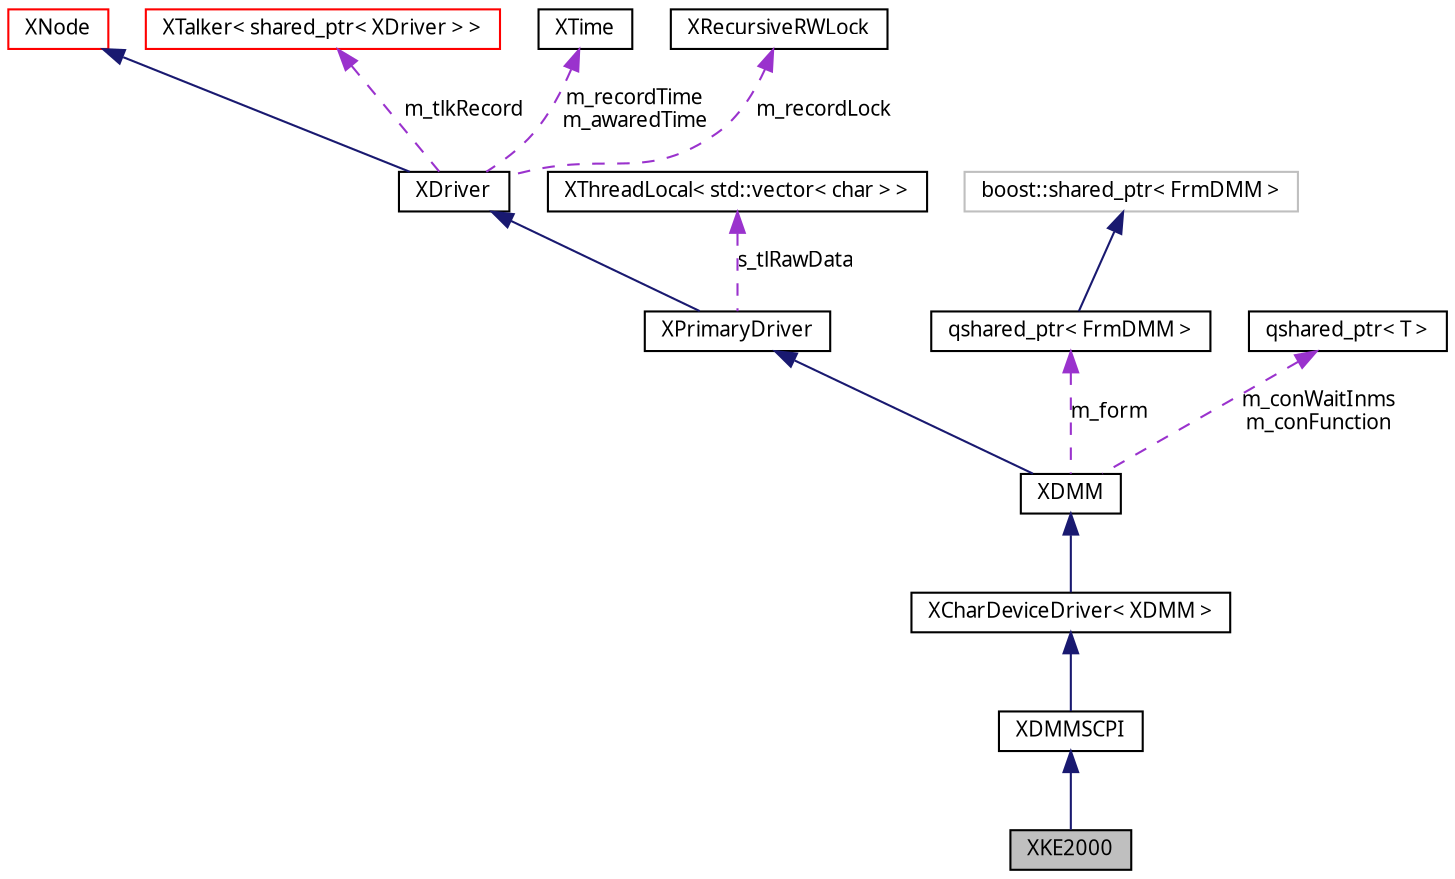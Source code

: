 digraph G
{
  edge [fontname="FreeSans.ttf",fontsize=10,labelfontname="FreeSans.ttf",labelfontsize=10];
  node [fontname="FreeSans.ttf",fontsize=10,shape=record];
  Node1 [label="XKE2000",height=0.2,width=0.4,color="black", fillcolor="grey75", style="filled" fontcolor="black"];
  Node2 -> Node1 [dir=back,color="midnightblue",fontsize=10,style="solid",fontname="FreeSans.ttf"];
  Node2 [label="XDMMSCPI",height=0.2,width=0.4,color="black", fillcolor="white", style="filled",URL="$class_x_d_m_m_s_c_p_i.html"];
  Node3 -> Node2 [dir=back,color="midnightblue",fontsize=10,style="solid",fontname="FreeSans.ttf"];
  Node3 [label="XCharDeviceDriver\< XDMM \>",height=0.2,width=0.4,color="black", fillcolor="white", style="filled",URL="$class_x_char_device_driver.html"];
  Node4 -> Node3 [dir=back,color="midnightblue",fontsize=10,style="solid",fontname="FreeSans.ttf"];
  Node4 [label="XDMM",height=0.2,width=0.4,color="black", fillcolor="white", style="filled",URL="$class_x_d_m_m.html"];
  Node5 -> Node4 [dir=back,color="midnightblue",fontsize=10,style="solid",fontname="FreeSans.ttf"];
  Node5 [label="XPrimaryDriver",height=0.2,width=0.4,color="black", fillcolor="white", style="filled",URL="$class_x_primary_driver.html"];
  Node6 -> Node5 [dir=back,color="midnightblue",fontsize=10,style="solid",fontname="FreeSans.ttf"];
  Node6 [label="XDriver",height=0.2,width=0.4,color="black", fillcolor="white", style="filled",URL="$class_x_driver.html"];
  Node7 -> Node6 [dir=back,color="midnightblue",fontsize=10,style="solid",fontname="FreeSans.ttf"];
  Node7 [label="XNode",height=0.2,width=0.4,color="red", fillcolor="white", style="filled",URL="$class_x_node.html"];
  Node8 -> Node6 [dir=back,color="darkorchid3",fontsize=10,style="dashed",label="m_tlkRecord",fontname="FreeSans.ttf"];
  Node8 [label="XTalker\< shared_ptr\< XDriver \> \>",height=0.2,width=0.4,color="red", fillcolor="white", style="filled",URL="$class_x_talker.html"];
  Node9 -> Node6 [dir=back,color="darkorchid3",fontsize=10,style="dashed",label="m_recordTime\nm_awaredTime",fontname="FreeSans.ttf"];
  Node9 [label="XTime",height=0.2,width=0.4,color="black", fillcolor="white", style="filled",URL="$class_x_time.html"];
  Node10 -> Node6 [dir=back,color="darkorchid3",fontsize=10,style="dashed",label="m_recordLock",fontname="FreeSans.ttf"];
  Node10 [label="XRecursiveRWLock",height=0.2,width=0.4,color="black", fillcolor="white", style="filled",URL="$class_x_recursive_r_w_lock.html"];
  Node11 -> Node5 [dir=back,color="darkorchid3",fontsize=10,style="dashed",label="s_tlRawData",fontname="FreeSans.ttf"];
  Node11 [label="XThreadLocal\< std::vector\< char \> \>",height=0.2,width=0.4,color="black", fillcolor="white", style="filled",URL="$class_x_thread_local.html"];
  Node12 -> Node4 [dir=back,color="darkorchid3",fontsize=10,style="dashed",label="m_form",fontname="FreeSans.ttf"];
  Node12 [label="qshared_ptr\< FrmDMM \>",height=0.2,width=0.4,color="black", fillcolor="white", style="filled",URL="$classqshared__ptr.html"];
  Node13 -> Node12 [dir=back,color="midnightblue",fontsize=10,style="solid",fontname="FreeSans.ttf"];
  Node13 [label="boost::shared_ptr\< FrmDMM \>",height=0.2,width=0.4,color="grey75", fillcolor="white", style="filled"];
  Node14 -> Node4 [dir=back,color="darkorchid3",fontsize=10,style="dashed",label="m_conWaitInms\nm_conFunction",fontname="FreeSans.ttf"];
  Node14 [label="qshared_ptr\< T \>",height=0.2,width=0.4,color="black", fillcolor="white", style="filled",URL="$classqshared__ptr.html"];
}
